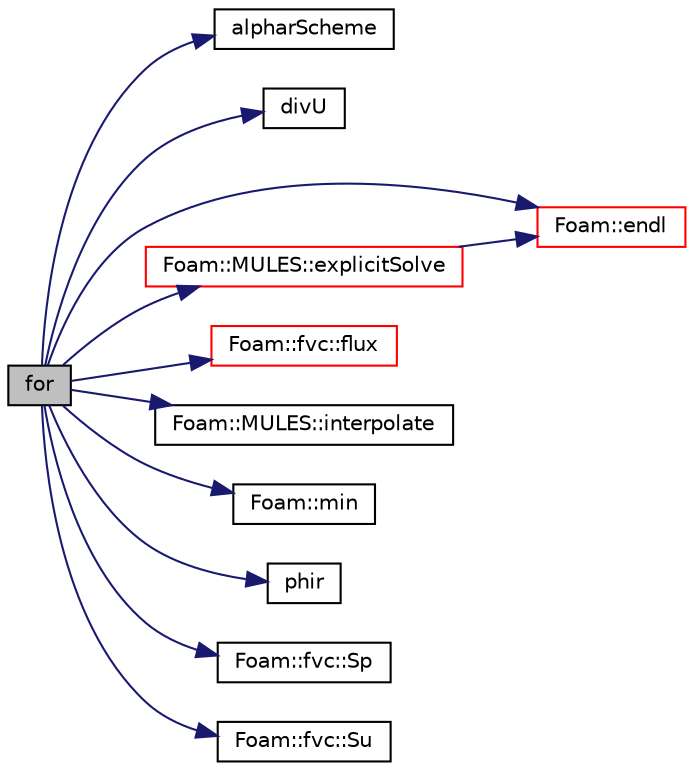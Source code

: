 digraph "for"
{
  bgcolor="transparent";
  edge [fontname="Helvetica",fontsize="10",labelfontname="Helvetica",labelfontsize="10"];
  node [fontname="Helvetica",fontsize="10",shape=record];
  rankdir="LR";
  Node1 [label="for",height=0.2,width=0.4,color="black", fillcolor="grey75", style="filled", fontcolor="black"];
  Node1 -> Node2 [color="midnightblue",fontsize="10",style="solid",fontname="Helvetica"];
  Node2 [label="alpharScheme",height=0.2,width=0.4,color="black",URL="$a03264.html#a7215f2a2f324f53472d95072b4a379e8"];
  Node1 -> Node3 [color="midnightblue",fontsize="10",style="solid",fontname="Helvetica"];
  Node3 [label="divU",height=0.2,width=0.4,color="black",URL="$a03266.html#a09bc63f3dad0c233d722b7374810ad3d"];
  Node1 -> Node4 [color="midnightblue",fontsize="10",style="solid",fontname="Helvetica"];
  Node4 [label="Foam::endl",height=0.2,width=0.4,color="red",URL="$a10733.html#a2db8fe02a0d3909e9351bb4275b23ce4",tooltip="Add newline and flush stream. "];
  Node1 -> Node5 [color="midnightblue",fontsize="10",style="solid",fontname="Helvetica"];
  Node5 [label="Foam::MULES::explicitSolve",height=0.2,width=0.4,color="red",URL="$a10792.html#a62d251545cddb4d8e55512c4a86dcabf"];
  Node5 -> Node4 [color="midnightblue",fontsize="10",style="solid",fontname="Helvetica"];
  Node1 -> Node6 [color="midnightblue",fontsize="10",style="solid",fontname="Helvetica"];
  Node6 [label="Foam::fvc::flux",height=0.2,width=0.4,color="red",URL="$a10768.html#ae13d777d84cef9a101ae5a61d5ce29af"];
  Node1 -> Node7 [color="midnightblue",fontsize="10",style="solid",fontname="Helvetica"];
  Node7 [label="Foam::MULES::interpolate",height=0.2,width=0.4,color="black",URL="$a10792.html#a4d62f21551985d814104861e7c1d9b4f"];
  Node1 -> Node8 [color="midnightblue",fontsize="10",style="solid",fontname="Helvetica"];
  Node8 [label="Foam::min",height=0.2,width=0.4,color="black",URL="$a10733.html#a253e112ad2d56d96230ff39ea7f442dc"];
  Node1 -> Node9 [color="midnightblue",fontsize="10",style="solid",fontname="Helvetica"];
  Node9 [label="phir",height=0.2,width=0.4,color="black",URL="$a03264.html#a4467c6170d33d993a4e646952bde9020"];
  Node1 -> Node10 [color="midnightblue",fontsize="10",style="solid",fontname="Helvetica"];
  Node10 [label="Foam::fvc::Sp",height=0.2,width=0.4,color="black",URL="$a10768.html#acb372005d973de14c63c97ba57a82d99"];
  Node1 -> Node11 [color="midnightblue",fontsize="10",style="solid",fontname="Helvetica"];
  Node11 [label="Foam::fvc::Su",height=0.2,width=0.4,color="black",URL="$a10768.html#ac92e296062b7b025a96b82351c1d9b89"];
}
